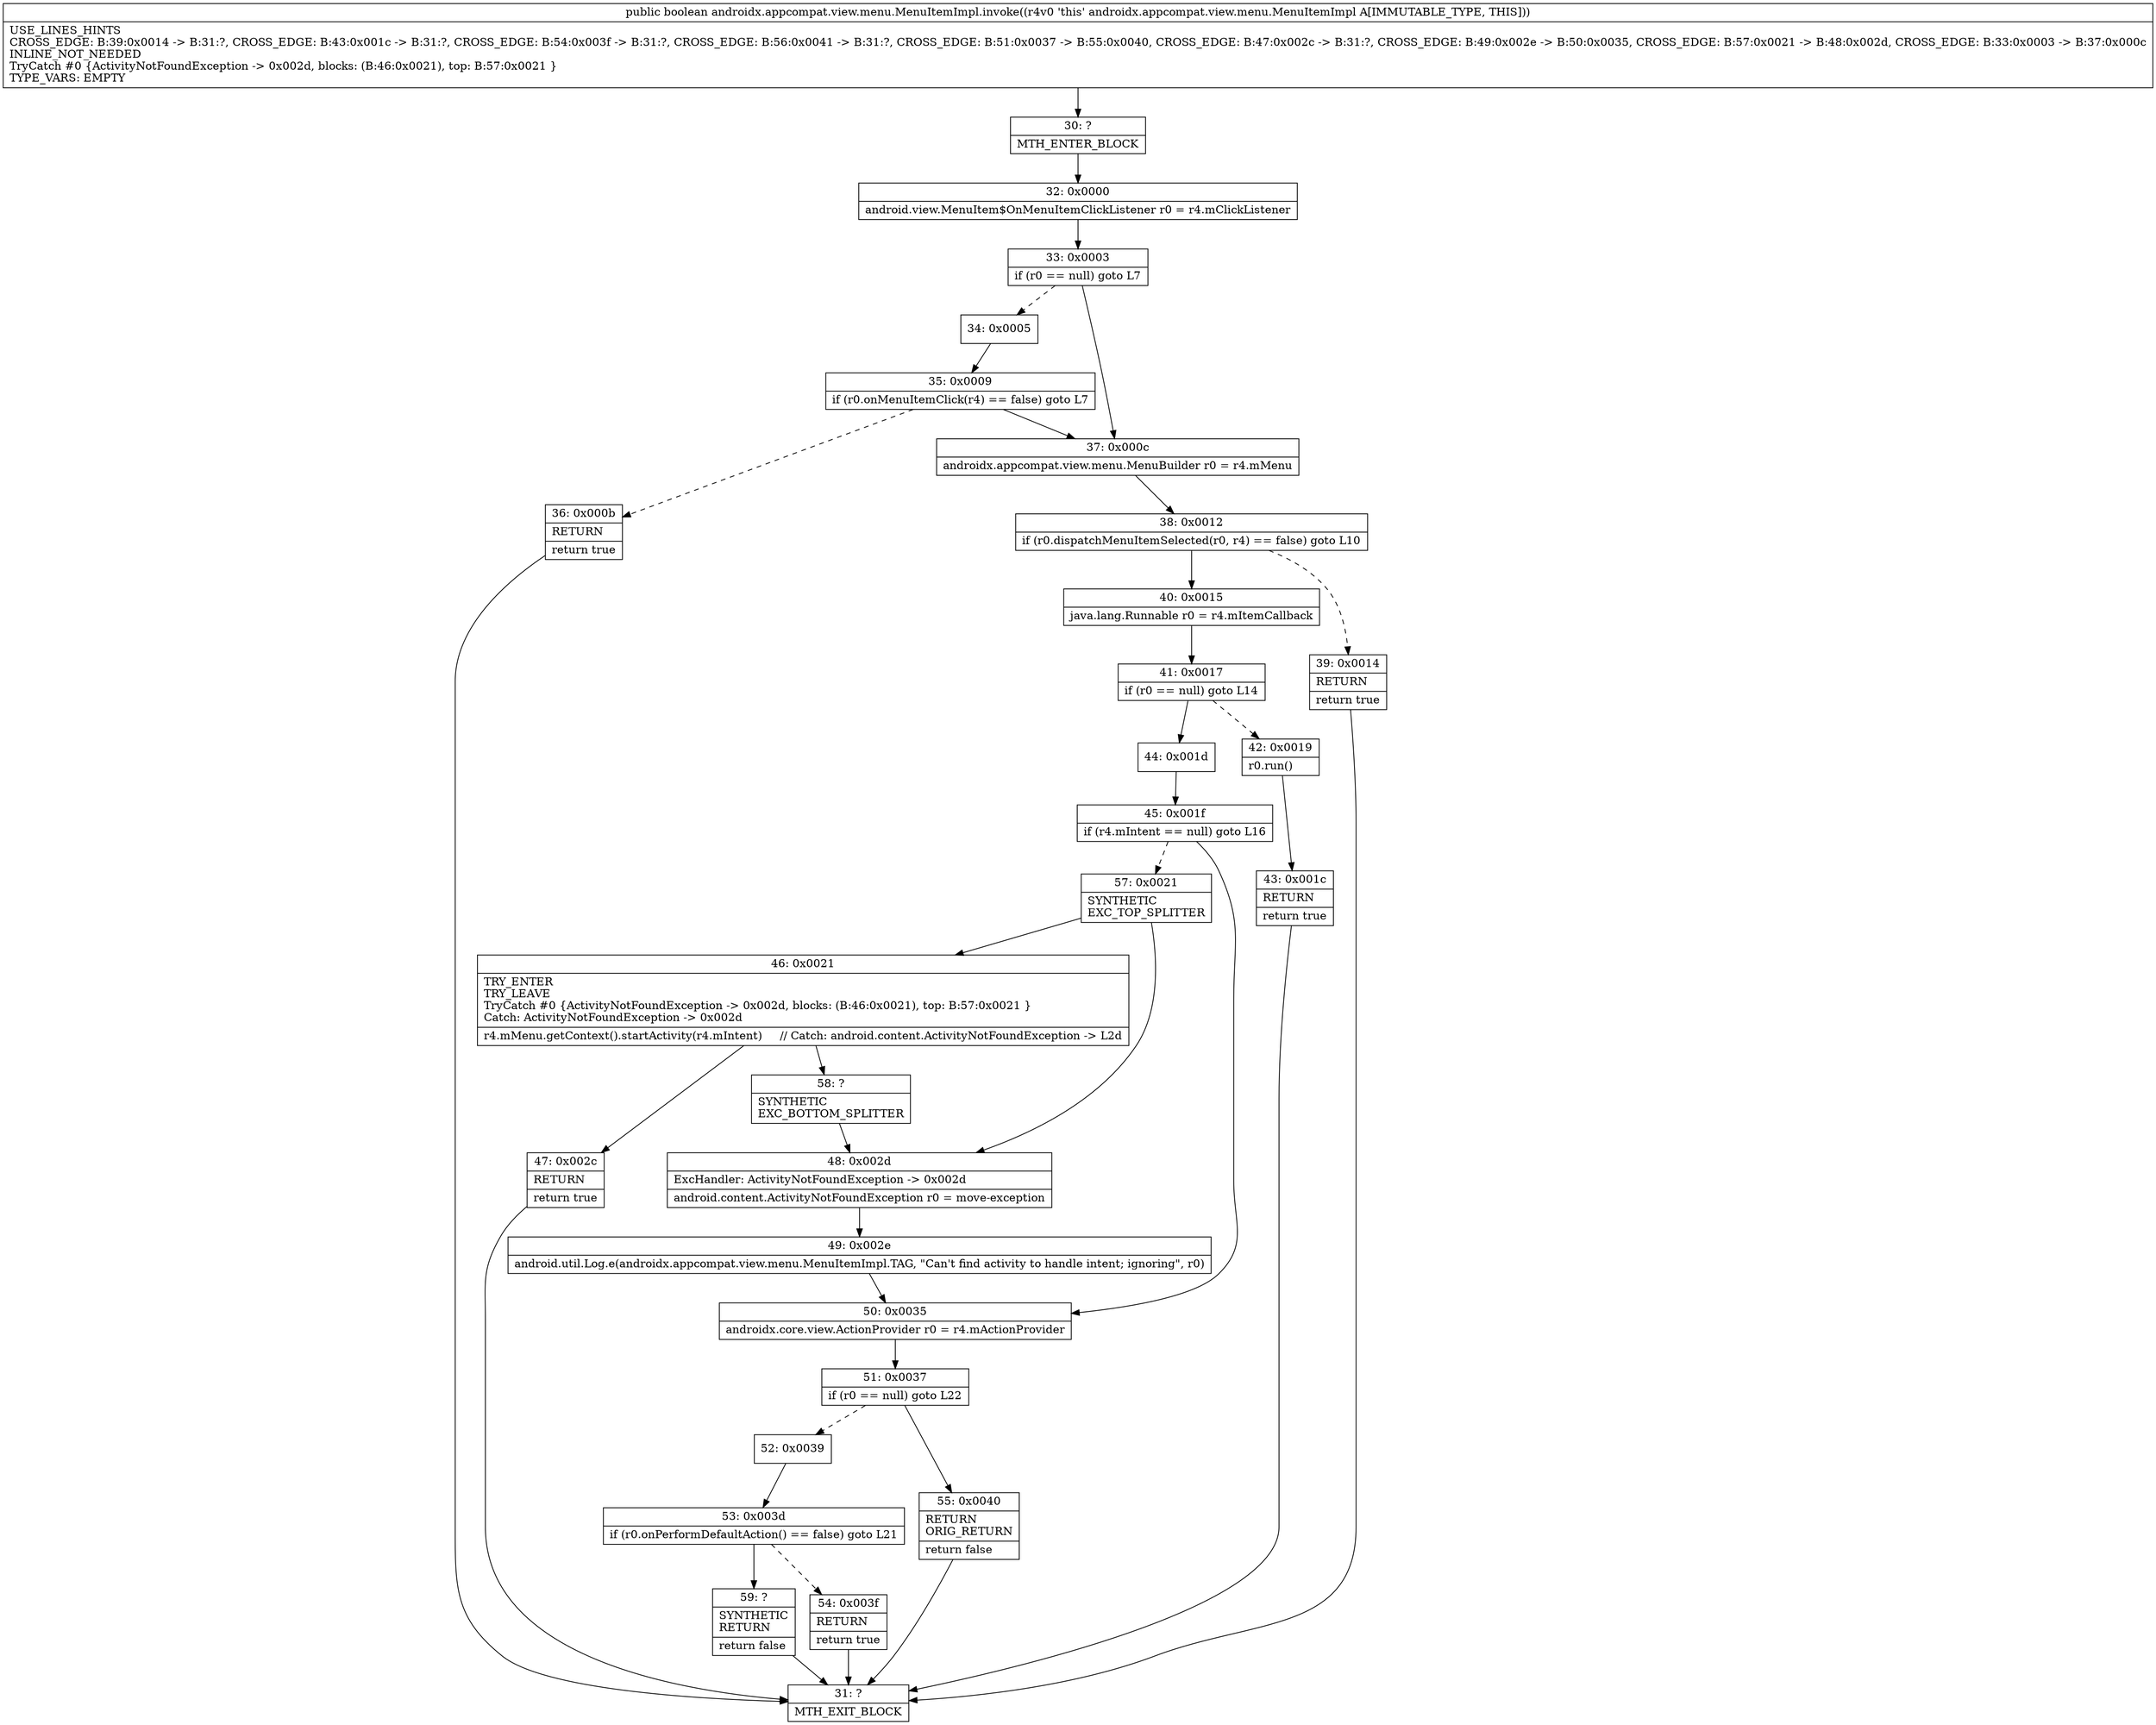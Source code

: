 digraph "CFG forandroidx.appcompat.view.menu.MenuItemImpl.invoke()Z" {
Node_30 [shape=record,label="{30\:\ ?|MTH_ENTER_BLOCK\l}"];
Node_32 [shape=record,label="{32\:\ 0x0000|android.view.MenuItem$OnMenuItemClickListener r0 = r4.mClickListener\l}"];
Node_33 [shape=record,label="{33\:\ 0x0003|if (r0 == null) goto L7\l}"];
Node_34 [shape=record,label="{34\:\ 0x0005}"];
Node_35 [shape=record,label="{35\:\ 0x0009|if (r0.onMenuItemClick(r4) == false) goto L7\l}"];
Node_36 [shape=record,label="{36\:\ 0x000b|RETURN\l|return true\l}"];
Node_31 [shape=record,label="{31\:\ ?|MTH_EXIT_BLOCK\l}"];
Node_37 [shape=record,label="{37\:\ 0x000c|androidx.appcompat.view.menu.MenuBuilder r0 = r4.mMenu\l}"];
Node_38 [shape=record,label="{38\:\ 0x0012|if (r0.dispatchMenuItemSelected(r0, r4) == false) goto L10\l}"];
Node_39 [shape=record,label="{39\:\ 0x0014|RETURN\l|return true\l}"];
Node_40 [shape=record,label="{40\:\ 0x0015|java.lang.Runnable r0 = r4.mItemCallback\l}"];
Node_41 [shape=record,label="{41\:\ 0x0017|if (r0 == null) goto L14\l}"];
Node_42 [shape=record,label="{42\:\ 0x0019|r0.run()\l}"];
Node_43 [shape=record,label="{43\:\ 0x001c|RETURN\l|return true\l}"];
Node_44 [shape=record,label="{44\:\ 0x001d}"];
Node_45 [shape=record,label="{45\:\ 0x001f|if (r4.mIntent == null) goto L16\l}"];
Node_50 [shape=record,label="{50\:\ 0x0035|androidx.core.view.ActionProvider r0 = r4.mActionProvider\l}"];
Node_51 [shape=record,label="{51\:\ 0x0037|if (r0 == null) goto L22\l}"];
Node_52 [shape=record,label="{52\:\ 0x0039}"];
Node_53 [shape=record,label="{53\:\ 0x003d|if (r0.onPerformDefaultAction() == false) goto L21\l}"];
Node_54 [shape=record,label="{54\:\ 0x003f|RETURN\l|return true\l}"];
Node_59 [shape=record,label="{59\:\ ?|SYNTHETIC\lRETURN\l|return false\l}"];
Node_55 [shape=record,label="{55\:\ 0x0040|RETURN\lORIG_RETURN\l|return false\l}"];
Node_57 [shape=record,label="{57\:\ 0x0021|SYNTHETIC\lEXC_TOP_SPLITTER\l}"];
Node_46 [shape=record,label="{46\:\ 0x0021|TRY_ENTER\lTRY_LEAVE\lTryCatch #0 \{ActivityNotFoundException \-\> 0x002d, blocks: (B:46:0x0021), top: B:57:0x0021 \}\lCatch: ActivityNotFoundException \-\> 0x002d\l|r4.mMenu.getContext().startActivity(r4.mIntent)     \/\/ Catch: android.content.ActivityNotFoundException \-\> L2d\l}"];
Node_47 [shape=record,label="{47\:\ 0x002c|RETURN\l|return true\l}"];
Node_58 [shape=record,label="{58\:\ ?|SYNTHETIC\lEXC_BOTTOM_SPLITTER\l}"];
Node_48 [shape=record,label="{48\:\ 0x002d|ExcHandler: ActivityNotFoundException \-\> 0x002d\l|android.content.ActivityNotFoundException r0 = move\-exception\l}"];
Node_49 [shape=record,label="{49\:\ 0x002e|android.util.Log.e(androidx.appcompat.view.menu.MenuItemImpl.TAG, \"Can't find activity to handle intent; ignoring\", r0)\l}"];
MethodNode[shape=record,label="{public boolean androidx.appcompat.view.menu.MenuItemImpl.invoke((r4v0 'this' androidx.appcompat.view.menu.MenuItemImpl A[IMMUTABLE_TYPE, THIS]))  | USE_LINES_HINTS\lCROSS_EDGE: B:39:0x0014 \-\> B:31:?, CROSS_EDGE: B:43:0x001c \-\> B:31:?, CROSS_EDGE: B:54:0x003f \-\> B:31:?, CROSS_EDGE: B:56:0x0041 \-\> B:31:?, CROSS_EDGE: B:51:0x0037 \-\> B:55:0x0040, CROSS_EDGE: B:47:0x002c \-\> B:31:?, CROSS_EDGE: B:49:0x002e \-\> B:50:0x0035, CROSS_EDGE: B:57:0x0021 \-\> B:48:0x002d, CROSS_EDGE: B:33:0x0003 \-\> B:37:0x000c\lINLINE_NOT_NEEDED\lTryCatch #0 \{ActivityNotFoundException \-\> 0x002d, blocks: (B:46:0x0021), top: B:57:0x0021 \}\lTYPE_VARS: EMPTY\l}"];
MethodNode -> Node_30;Node_30 -> Node_32;
Node_32 -> Node_33;
Node_33 -> Node_34[style=dashed];
Node_33 -> Node_37;
Node_34 -> Node_35;
Node_35 -> Node_36[style=dashed];
Node_35 -> Node_37;
Node_36 -> Node_31;
Node_37 -> Node_38;
Node_38 -> Node_39[style=dashed];
Node_38 -> Node_40;
Node_39 -> Node_31;
Node_40 -> Node_41;
Node_41 -> Node_42[style=dashed];
Node_41 -> Node_44;
Node_42 -> Node_43;
Node_43 -> Node_31;
Node_44 -> Node_45;
Node_45 -> Node_50;
Node_45 -> Node_57[style=dashed];
Node_50 -> Node_51;
Node_51 -> Node_52[style=dashed];
Node_51 -> Node_55;
Node_52 -> Node_53;
Node_53 -> Node_54[style=dashed];
Node_53 -> Node_59;
Node_54 -> Node_31;
Node_59 -> Node_31;
Node_55 -> Node_31;
Node_57 -> Node_46;
Node_57 -> Node_48;
Node_46 -> Node_47;
Node_46 -> Node_58;
Node_47 -> Node_31;
Node_58 -> Node_48;
Node_48 -> Node_49;
Node_49 -> Node_50;
}

